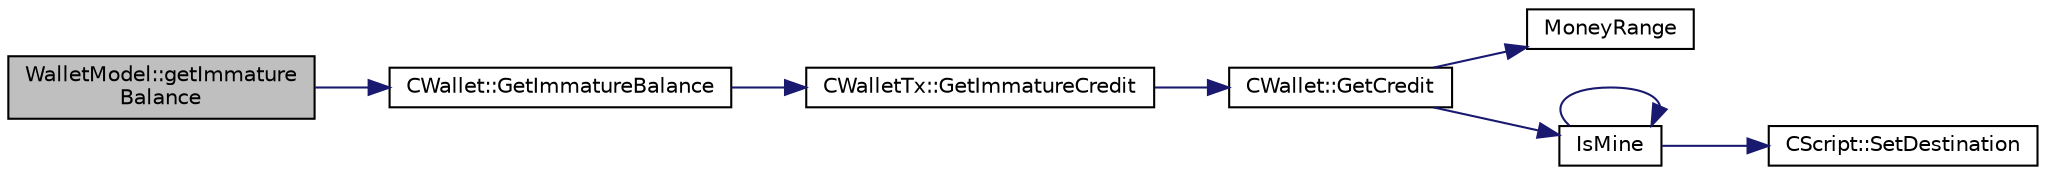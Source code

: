 digraph "WalletModel::getImmatureBalance"
{
  edge [fontname="Helvetica",fontsize="10",labelfontname="Helvetica",labelfontsize="10"];
  node [fontname="Helvetica",fontsize="10",shape=record];
  rankdir="LR";
  Node538 [label="WalletModel::getImmature\lBalance",height=0.2,width=0.4,color="black", fillcolor="grey75", style="filled", fontcolor="black"];
  Node538 -> Node539 [color="midnightblue",fontsize="10",style="solid",fontname="Helvetica"];
  Node539 [label="CWallet::GetImmatureBalance",height=0.2,width=0.4,color="black", fillcolor="white", style="filled",URL="$d2/de5/class_c_wallet.html#a6ab8dfa75c5c8d5539325f3981697964"];
  Node539 -> Node540 [color="midnightblue",fontsize="10",style="solid",fontname="Helvetica"];
  Node540 [label="CWalletTx::GetImmatureCredit",height=0.2,width=0.4,color="black", fillcolor="white", style="filled",URL="$d6/d53/class_c_wallet_tx.html#a19bb617269ab1ce42f5d18e1f1f8db09"];
  Node540 -> Node541 [color="midnightblue",fontsize="10",style="solid",fontname="Helvetica"];
  Node541 [label="CWallet::GetCredit",height=0.2,width=0.4,color="black", fillcolor="white", style="filled",URL="$d2/de5/class_c_wallet.html#aa60b69c7d4ea6063ed83b13d7c6fe695"];
  Node541 -> Node542 [color="midnightblue",fontsize="10",style="solid",fontname="Helvetica"];
  Node542 [label="MoneyRange",height=0.2,width=0.4,color="black", fillcolor="white", style="filled",URL="$dd/d2f/amount_8h.html#a12db56a9a1c931941f0943ecbb278aae"];
  Node541 -> Node543 [color="midnightblue",fontsize="10",style="solid",fontname="Helvetica"];
  Node543 [label="IsMine",height=0.2,width=0.4,color="black", fillcolor="white", style="filled",URL="$dd/d0f/script_8cpp.html#adc59cf67d903c1ba1ef225561b85bfce"];
  Node543 -> Node544 [color="midnightblue",fontsize="10",style="solid",fontname="Helvetica"];
  Node544 [label="CScript::SetDestination",height=0.2,width=0.4,color="black", fillcolor="white", style="filled",URL="$d9/d4b/class_c_script.html#ad1b5a9077241aa06116040c4f1b7c31e"];
  Node543 -> Node543 [color="midnightblue",fontsize="10",style="solid",fontname="Helvetica"];
}
